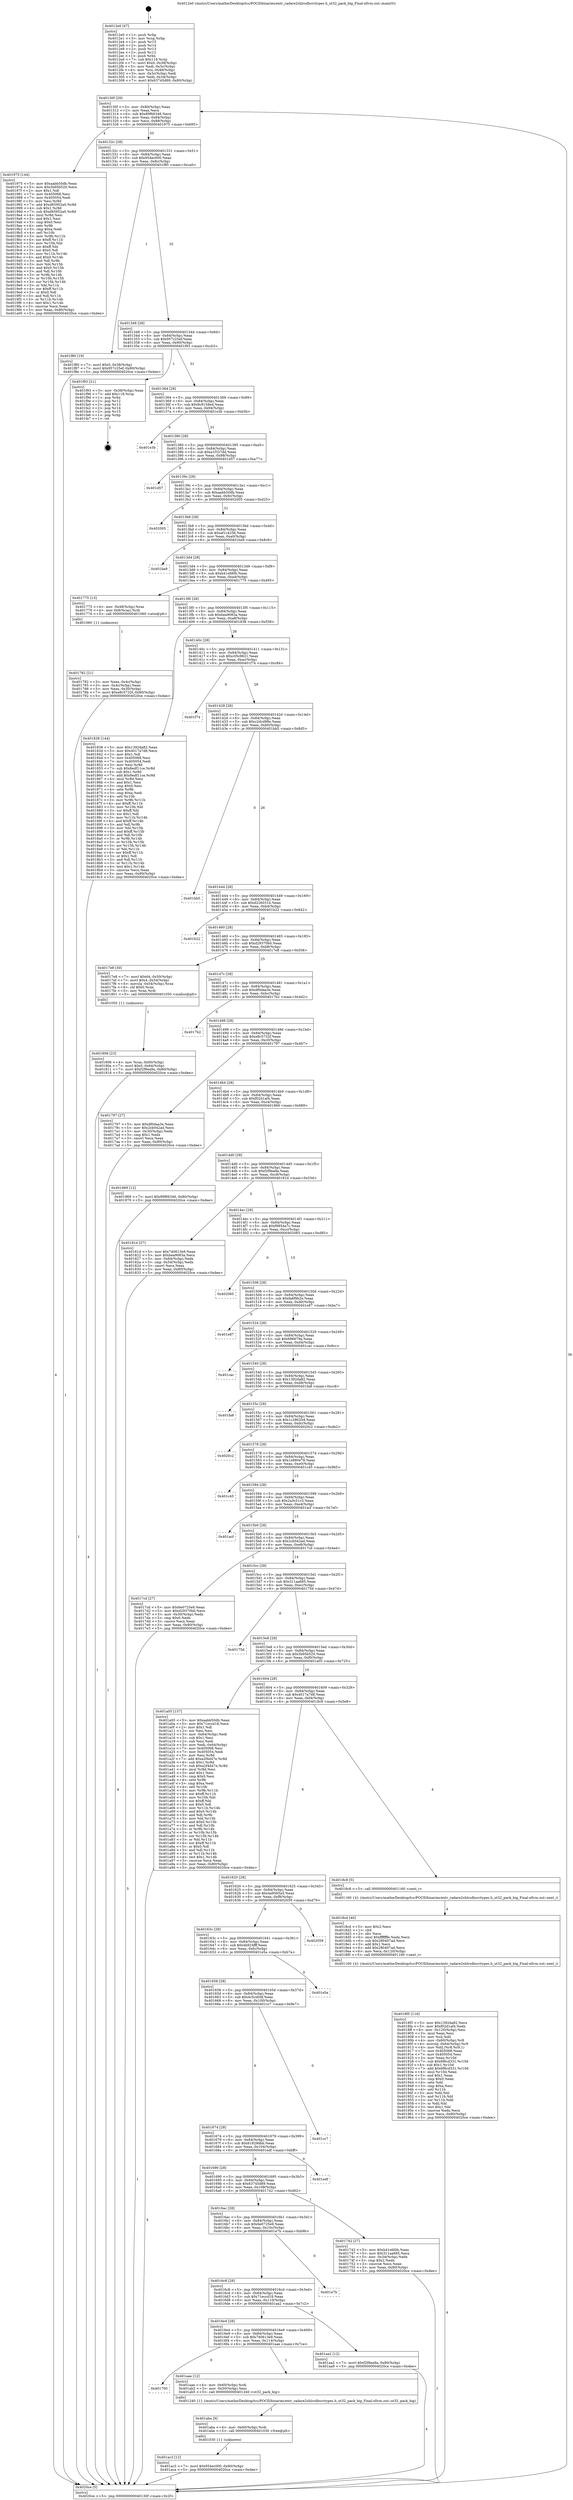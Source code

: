 digraph "0x4012e0" {
  label = "0x4012e0 (/mnt/c/Users/mathe/Desktop/tcc/POCII/binaries/extr_radare2shlrsdbsrctypes.h_ut32_pack_big_Final-ollvm.out::main(0))"
  labelloc = "t"
  node[shape=record]

  Entry [label="",width=0.3,height=0.3,shape=circle,fillcolor=black,style=filled]
  "0x40130f" [label="{
     0x40130f [29]\l
     | [instrs]\l
     &nbsp;&nbsp;0x40130f \<+3\>: mov -0x80(%rbp),%eax\l
     &nbsp;&nbsp;0x401312 \<+2\>: mov %eax,%ecx\l
     &nbsp;&nbsp;0x401314 \<+6\>: sub $0x89f66346,%ecx\l
     &nbsp;&nbsp;0x40131a \<+6\>: mov %eax,-0x84(%rbp)\l
     &nbsp;&nbsp;0x401320 \<+6\>: mov %ecx,-0x88(%rbp)\l
     &nbsp;&nbsp;0x401326 \<+6\>: je 0000000000401975 \<main+0x695\>\l
  }"]
  "0x401975" [label="{
     0x401975 [144]\l
     | [instrs]\l
     &nbsp;&nbsp;0x401975 \<+5\>: mov $0xaabb50db,%eax\l
     &nbsp;&nbsp;0x40197a \<+5\>: mov $0x3b95b520,%ecx\l
     &nbsp;&nbsp;0x40197f \<+2\>: mov $0x1,%dl\l
     &nbsp;&nbsp;0x401981 \<+7\>: mov 0x405068,%esi\l
     &nbsp;&nbsp;0x401988 \<+7\>: mov 0x405054,%edi\l
     &nbsp;&nbsp;0x40198f \<+3\>: mov %esi,%r8d\l
     &nbsp;&nbsp;0x401992 \<+7\>: add $0xd65952a0,%r8d\l
     &nbsp;&nbsp;0x401999 \<+4\>: sub $0x1,%r8d\l
     &nbsp;&nbsp;0x40199d \<+7\>: sub $0xd65952a0,%r8d\l
     &nbsp;&nbsp;0x4019a4 \<+4\>: imul %r8d,%esi\l
     &nbsp;&nbsp;0x4019a8 \<+3\>: and $0x1,%esi\l
     &nbsp;&nbsp;0x4019ab \<+3\>: cmp $0x0,%esi\l
     &nbsp;&nbsp;0x4019ae \<+4\>: sete %r9b\l
     &nbsp;&nbsp;0x4019b2 \<+3\>: cmp $0xa,%edi\l
     &nbsp;&nbsp;0x4019b5 \<+4\>: setl %r10b\l
     &nbsp;&nbsp;0x4019b9 \<+3\>: mov %r9b,%r11b\l
     &nbsp;&nbsp;0x4019bc \<+4\>: xor $0xff,%r11b\l
     &nbsp;&nbsp;0x4019c0 \<+3\>: mov %r10b,%bl\l
     &nbsp;&nbsp;0x4019c3 \<+3\>: xor $0xff,%bl\l
     &nbsp;&nbsp;0x4019c6 \<+3\>: xor $0x0,%dl\l
     &nbsp;&nbsp;0x4019c9 \<+3\>: mov %r11b,%r14b\l
     &nbsp;&nbsp;0x4019cc \<+4\>: and $0x0,%r14b\l
     &nbsp;&nbsp;0x4019d0 \<+3\>: and %dl,%r9b\l
     &nbsp;&nbsp;0x4019d3 \<+3\>: mov %bl,%r15b\l
     &nbsp;&nbsp;0x4019d6 \<+4\>: and $0x0,%r15b\l
     &nbsp;&nbsp;0x4019da \<+3\>: and %dl,%r10b\l
     &nbsp;&nbsp;0x4019dd \<+3\>: or %r9b,%r14b\l
     &nbsp;&nbsp;0x4019e0 \<+3\>: or %r10b,%r15b\l
     &nbsp;&nbsp;0x4019e3 \<+3\>: xor %r15b,%r14b\l
     &nbsp;&nbsp;0x4019e6 \<+3\>: or %bl,%r11b\l
     &nbsp;&nbsp;0x4019e9 \<+4\>: xor $0xff,%r11b\l
     &nbsp;&nbsp;0x4019ed \<+3\>: or $0x0,%dl\l
     &nbsp;&nbsp;0x4019f0 \<+3\>: and %dl,%r11b\l
     &nbsp;&nbsp;0x4019f3 \<+3\>: or %r11b,%r14b\l
     &nbsp;&nbsp;0x4019f6 \<+4\>: test $0x1,%r14b\l
     &nbsp;&nbsp;0x4019fa \<+3\>: cmovne %ecx,%eax\l
     &nbsp;&nbsp;0x4019fd \<+3\>: mov %eax,-0x80(%rbp)\l
     &nbsp;&nbsp;0x401a00 \<+5\>: jmp 00000000004020ce \<main+0xdee\>\l
  }"]
  "0x40132c" [label="{
     0x40132c [28]\l
     | [instrs]\l
     &nbsp;&nbsp;0x40132c \<+5\>: jmp 0000000000401331 \<main+0x51\>\l
     &nbsp;&nbsp;0x401331 \<+6\>: mov -0x84(%rbp),%eax\l
     &nbsp;&nbsp;0x401337 \<+5\>: sub $0x954ec000,%eax\l
     &nbsp;&nbsp;0x40133c \<+6\>: mov %eax,-0x8c(%rbp)\l
     &nbsp;&nbsp;0x401342 \<+6\>: je 0000000000401f80 \<main+0xca0\>\l
  }"]
  Exit [label="",width=0.3,height=0.3,shape=circle,fillcolor=black,style=filled,peripheries=2]
  "0x401f80" [label="{
     0x401f80 [19]\l
     | [instrs]\l
     &nbsp;&nbsp;0x401f80 \<+7\>: movl $0x0,-0x38(%rbp)\l
     &nbsp;&nbsp;0x401f87 \<+7\>: movl $0x957c25ef,-0x80(%rbp)\l
     &nbsp;&nbsp;0x401f8e \<+5\>: jmp 00000000004020ce \<main+0xdee\>\l
  }"]
  "0x401348" [label="{
     0x401348 [28]\l
     | [instrs]\l
     &nbsp;&nbsp;0x401348 \<+5\>: jmp 000000000040134d \<main+0x6d\>\l
     &nbsp;&nbsp;0x40134d \<+6\>: mov -0x84(%rbp),%eax\l
     &nbsp;&nbsp;0x401353 \<+5\>: sub $0x957c25ef,%eax\l
     &nbsp;&nbsp;0x401358 \<+6\>: mov %eax,-0x90(%rbp)\l
     &nbsp;&nbsp;0x40135e \<+6\>: je 0000000000401f93 \<main+0xcb3\>\l
  }"]
  "0x401ac3" [label="{
     0x401ac3 [12]\l
     | [instrs]\l
     &nbsp;&nbsp;0x401ac3 \<+7\>: movl $0x954ec000,-0x80(%rbp)\l
     &nbsp;&nbsp;0x401aca \<+5\>: jmp 00000000004020ce \<main+0xdee\>\l
  }"]
  "0x401f93" [label="{
     0x401f93 [21]\l
     | [instrs]\l
     &nbsp;&nbsp;0x401f93 \<+3\>: mov -0x38(%rbp),%eax\l
     &nbsp;&nbsp;0x401f96 \<+7\>: add $0x118,%rsp\l
     &nbsp;&nbsp;0x401f9d \<+1\>: pop %rbx\l
     &nbsp;&nbsp;0x401f9e \<+2\>: pop %r12\l
     &nbsp;&nbsp;0x401fa0 \<+2\>: pop %r13\l
     &nbsp;&nbsp;0x401fa2 \<+2\>: pop %r14\l
     &nbsp;&nbsp;0x401fa4 \<+2\>: pop %r15\l
     &nbsp;&nbsp;0x401fa6 \<+1\>: pop %rbp\l
     &nbsp;&nbsp;0x401fa7 \<+1\>: ret\l
  }"]
  "0x401364" [label="{
     0x401364 [28]\l
     | [instrs]\l
     &nbsp;&nbsp;0x401364 \<+5\>: jmp 0000000000401369 \<main+0x89\>\l
     &nbsp;&nbsp;0x401369 \<+6\>: mov -0x84(%rbp),%eax\l
     &nbsp;&nbsp;0x40136f \<+5\>: sub $0x9c9158ed,%eax\l
     &nbsp;&nbsp;0x401374 \<+6\>: mov %eax,-0x94(%rbp)\l
     &nbsp;&nbsp;0x40137a \<+6\>: je 0000000000401e3b \<main+0xb5b\>\l
  }"]
  "0x401aba" [label="{
     0x401aba [9]\l
     | [instrs]\l
     &nbsp;&nbsp;0x401aba \<+4\>: mov -0x60(%rbp),%rdi\l
     &nbsp;&nbsp;0x401abe \<+5\>: call 0000000000401030 \<free@plt\>\l
     | [calls]\l
     &nbsp;&nbsp;0x401030 \{1\} (unknown)\l
  }"]
  "0x401e3b" [label="{
     0x401e3b\l
  }", style=dashed]
  "0x401380" [label="{
     0x401380 [28]\l
     | [instrs]\l
     &nbsp;&nbsp;0x401380 \<+5\>: jmp 0000000000401385 \<main+0xa5\>\l
     &nbsp;&nbsp;0x401385 \<+6\>: mov -0x84(%rbp),%eax\l
     &nbsp;&nbsp;0x40138b \<+5\>: sub $0xa1f337dd,%eax\l
     &nbsp;&nbsp;0x401390 \<+6\>: mov %eax,-0x98(%rbp)\l
     &nbsp;&nbsp;0x401396 \<+6\>: je 0000000000401d57 \<main+0xa77\>\l
  }"]
  "0x401700" [label="{
     0x401700\l
  }", style=dashed]
  "0x401d57" [label="{
     0x401d57\l
  }", style=dashed]
  "0x40139c" [label="{
     0x40139c [28]\l
     | [instrs]\l
     &nbsp;&nbsp;0x40139c \<+5\>: jmp 00000000004013a1 \<main+0xc1\>\l
     &nbsp;&nbsp;0x4013a1 \<+6\>: mov -0x84(%rbp),%eax\l
     &nbsp;&nbsp;0x4013a7 \<+5\>: sub $0xaabb50db,%eax\l
     &nbsp;&nbsp;0x4013ac \<+6\>: mov %eax,-0x9c(%rbp)\l
     &nbsp;&nbsp;0x4013b2 \<+6\>: je 0000000000402005 \<main+0xd25\>\l
  }"]
  "0x401aae" [label="{
     0x401aae [12]\l
     | [instrs]\l
     &nbsp;&nbsp;0x401aae \<+4\>: mov -0x60(%rbp),%rdi\l
     &nbsp;&nbsp;0x401ab2 \<+3\>: mov -0x50(%rbp),%esi\l
     &nbsp;&nbsp;0x401ab5 \<+5\>: call 0000000000401240 \<ut32_pack_big\>\l
     | [calls]\l
     &nbsp;&nbsp;0x401240 \{1\} (/mnt/c/Users/mathe/Desktop/tcc/POCII/binaries/extr_radare2shlrsdbsrctypes.h_ut32_pack_big_Final-ollvm.out::ut32_pack_big)\l
  }"]
  "0x402005" [label="{
     0x402005\l
  }", style=dashed]
  "0x4013b8" [label="{
     0x4013b8 [28]\l
     | [instrs]\l
     &nbsp;&nbsp;0x4013b8 \<+5\>: jmp 00000000004013bd \<main+0xdd\>\l
     &nbsp;&nbsp;0x4013bd \<+6\>: mov -0x84(%rbp),%eax\l
     &nbsp;&nbsp;0x4013c3 \<+5\>: sub $0xaf1c4256,%eax\l
     &nbsp;&nbsp;0x4013c8 \<+6\>: mov %eax,-0xa0(%rbp)\l
     &nbsp;&nbsp;0x4013ce \<+6\>: je 0000000000401ba9 \<main+0x8c9\>\l
  }"]
  "0x4016e4" [label="{
     0x4016e4 [28]\l
     | [instrs]\l
     &nbsp;&nbsp;0x4016e4 \<+5\>: jmp 00000000004016e9 \<main+0x409\>\l
     &nbsp;&nbsp;0x4016e9 \<+6\>: mov -0x84(%rbp),%eax\l
     &nbsp;&nbsp;0x4016ef \<+5\>: sub $0x740613e9,%eax\l
     &nbsp;&nbsp;0x4016f4 \<+6\>: mov %eax,-0x114(%rbp)\l
     &nbsp;&nbsp;0x4016fa \<+6\>: je 0000000000401aae \<main+0x7ce\>\l
  }"]
  "0x401ba9" [label="{
     0x401ba9\l
  }", style=dashed]
  "0x4013d4" [label="{
     0x4013d4 [28]\l
     | [instrs]\l
     &nbsp;&nbsp;0x4013d4 \<+5\>: jmp 00000000004013d9 \<main+0xf9\>\l
     &nbsp;&nbsp;0x4013d9 \<+6\>: mov -0x84(%rbp),%eax\l
     &nbsp;&nbsp;0x4013df \<+5\>: sub $0xb41efd0b,%eax\l
     &nbsp;&nbsp;0x4013e4 \<+6\>: mov %eax,-0xa4(%rbp)\l
     &nbsp;&nbsp;0x4013ea \<+6\>: je 0000000000401775 \<main+0x495\>\l
  }"]
  "0x401aa2" [label="{
     0x401aa2 [12]\l
     | [instrs]\l
     &nbsp;&nbsp;0x401aa2 \<+7\>: movl $0xf2f9ea9a,-0x80(%rbp)\l
     &nbsp;&nbsp;0x401aa9 \<+5\>: jmp 00000000004020ce \<main+0xdee\>\l
  }"]
  "0x401775" [label="{
     0x401775 [13]\l
     | [instrs]\l
     &nbsp;&nbsp;0x401775 \<+4\>: mov -0x48(%rbp),%rax\l
     &nbsp;&nbsp;0x401779 \<+4\>: mov 0x8(%rax),%rdi\l
     &nbsp;&nbsp;0x40177d \<+5\>: call 0000000000401060 \<atoi@plt\>\l
     | [calls]\l
     &nbsp;&nbsp;0x401060 \{1\} (unknown)\l
  }"]
  "0x4013f0" [label="{
     0x4013f0 [28]\l
     | [instrs]\l
     &nbsp;&nbsp;0x4013f0 \<+5\>: jmp 00000000004013f5 \<main+0x115\>\l
     &nbsp;&nbsp;0x4013f5 \<+6\>: mov -0x84(%rbp),%eax\l
     &nbsp;&nbsp;0x4013fb \<+5\>: sub $0xbea9083a,%eax\l
     &nbsp;&nbsp;0x401400 \<+6\>: mov %eax,-0xa8(%rbp)\l
     &nbsp;&nbsp;0x401406 \<+6\>: je 0000000000401838 \<main+0x558\>\l
  }"]
  "0x4016c8" [label="{
     0x4016c8 [28]\l
     | [instrs]\l
     &nbsp;&nbsp;0x4016c8 \<+5\>: jmp 00000000004016cd \<main+0x3ed\>\l
     &nbsp;&nbsp;0x4016cd \<+6\>: mov -0x84(%rbp),%eax\l
     &nbsp;&nbsp;0x4016d3 \<+5\>: sub $0x71eccd18,%eax\l
     &nbsp;&nbsp;0x4016d8 \<+6\>: mov %eax,-0x110(%rbp)\l
     &nbsp;&nbsp;0x4016de \<+6\>: je 0000000000401aa2 \<main+0x7c2\>\l
  }"]
  "0x401838" [label="{
     0x401838 [144]\l
     | [instrs]\l
     &nbsp;&nbsp;0x401838 \<+5\>: mov $0x1392da82,%eax\l
     &nbsp;&nbsp;0x40183d \<+5\>: mov $0x4017a7d8,%ecx\l
     &nbsp;&nbsp;0x401842 \<+2\>: mov $0x1,%dl\l
     &nbsp;&nbsp;0x401844 \<+7\>: mov 0x405068,%esi\l
     &nbsp;&nbsp;0x40184b \<+7\>: mov 0x405054,%edi\l
     &nbsp;&nbsp;0x401852 \<+3\>: mov %esi,%r8d\l
     &nbsp;&nbsp;0x401855 \<+7\>: sub $0x8edf11ce,%r8d\l
     &nbsp;&nbsp;0x40185c \<+4\>: sub $0x1,%r8d\l
     &nbsp;&nbsp;0x401860 \<+7\>: add $0x8edf11ce,%r8d\l
     &nbsp;&nbsp;0x401867 \<+4\>: imul %r8d,%esi\l
     &nbsp;&nbsp;0x40186b \<+3\>: and $0x1,%esi\l
     &nbsp;&nbsp;0x40186e \<+3\>: cmp $0x0,%esi\l
     &nbsp;&nbsp;0x401871 \<+4\>: sete %r9b\l
     &nbsp;&nbsp;0x401875 \<+3\>: cmp $0xa,%edi\l
     &nbsp;&nbsp;0x401878 \<+4\>: setl %r10b\l
     &nbsp;&nbsp;0x40187c \<+3\>: mov %r9b,%r11b\l
     &nbsp;&nbsp;0x40187f \<+4\>: xor $0xff,%r11b\l
     &nbsp;&nbsp;0x401883 \<+3\>: mov %r10b,%bl\l
     &nbsp;&nbsp;0x401886 \<+3\>: xor $0xff,%bl\l
     &nbsp;&nbsp;0x401889 \<+3\>: xor $0x1,%dl\l
     &nbsp;&nbsp;0x40188c \<+3\>: mov %r11b,%r14b\l
     &nbsp;&nbsp;0x40188f \<+4\>: and $0xff,%r14b\l
     &nbsp;&nbsp;0x401893 \<+3\>: and %dl,%r9b\l
     &nbsp;&nbsp;0x401896 \<+3\>: mov %bl,%r15b\l
     &nbsp;&nbsp;0x401899 \<+4\>: and $0xff,%r15b\l
     &nbsp;&nbsp;0x40189d \<+3\>: and %dl,%r10b\l
     &nbsp;&nbsp;0x4018a0 \<+3\>: or %r9b,%r14b\l
     &nbsp;&nbsp;0x4018a3 \<+3\>: or %r10b,%r15b\l
     &nbsp;&nbsp;0x4018a6 \<+3\>: xor %r15b,%r14b\l
     &nbsp;&nbsp;0x4018a9 \<+3\>: or %bl,%r11b\l
     &nbsp;&nbsp;0x4018ac \<+4\>: xor $0xff,%r11b\l
     &nbsp;&nbsp;0x4018b0 \<+3\>: or $0x1,%dl\l
     &nbsp;&nbsp;0x4018b3 \<+3\>: and %dl,%r11b\l
     &nbsp;&nbsp;0x4018b6 \<+3\>: or %r11b,%r14b\l
     &nbsp;&nbsp;0x4018b9 \<+4\>: test $0x1,%r14b\l
     &nbsp;&nbsp;0x4018bd \<+3\>: cmovne %ecx,%eax\l
     &nbsp;&nbsp;0x4018c0 \<+3\>: mov %eax,-0x80(%rbp)\l
     &nbsp;&nbsp;0x4018c3 \<+5\>: jmp 00000000004020ce \<main+0xdee\>\l
  }"]
  "0x40140c" [label="{
     0x40140c [28]\l
     | [instrs]\l
     &nbsp;&nbsp;0x40140c \<+5\>: jmp 0000000000401411 \<main+0x131\>\l
     &nbsp;&nbsp;0x401411 \<+6\>: mov -0x84(%rbp),%eax\l
     &nbsp;&nbsp;0x401417 \<+5\>: sub $0xc05c9621,%eax\l
     &nbsp;&nbsp;0x40141c \<+6\>: mov %eax,-0xac(%rbp)\l
     &nbsp;&nbsp;0x401422 \<+6\>: je 0000000000401f74 \<main+0xc94\>\l
  }"]
  "0x401e7b" [label="{
     0x401e7b\l
  }", style=dashed]
  "0x401f74" [label="{
     0x401f74\l
  }", style=dashed]
  "0x401428" [label="{
     0x401428 [28]\l
     | [instrs]\l
     &nbsp;&nbsp;0x401428 \<+5\>: jmp 000000000040142d \<main+0x14d\>\l
     &nbsp;&nbsp;0x40142d \<+6\>: mov -0x84(%rbp),%eax\l
     &nbsp;&nbsp;0x401433 \<+5\>: sub $0xc2dcd88e,%eax\l
     &nbsp;&nbsp;0x401438 \<+6\>: mov %eax,-0xb0(%rbp)\l
     &nbsp;&nbsp;0x40143e \<+6\>: je 0000000000401bb5 \<main+0x8d5\>\l
  }"]
  "0x4018f5" [label="{
     0x4018f5 [116]\l
     | [instrs]\l
     &nbsp;&nbsp;0x4018f5 \<+5\>: mov $0x1392da82,%ecx\l
     &nbsp;&nbsp;0x4018fa \<+5\>: mov $0xf02d1af4,%edx\l
     &nbsp;&nbsp;0x4018ff \<+6\>: mov -0x120(%rbp),%esi\l
     &nbsp;&nbsp;0x401905 \<+3\>: imul %eax,%esi\l
     &nbsp;&nbsp;0x401908 \<+3\>: mov %sil,%dil\l
     &nbsp;&nbsp;0x40190b \<+4\>: mov -0x60(%rbp),%r8\l
     &nbsp;&nbsp;0x40190f \<+4\>: movslq -0x64(%rbp),%r9\l
     &nbsp;&nbsp;0x401913 \<+4\>: mov %dil,(%r8,%r9,1)\l
     &nbsp;&nbsp;0x401917 \<+7\>: mov 0x405068,%eax\l
     &nbsp;&nbsp;0x40191e \<+7\>: mov 0x405054,%esi\l
     &nbsp;&nbsp;0x401925 \<+3\>: mov %eax,%r10d\l
     &nbsp;&nbsp;0x401928 \<+7\>: sub $0x6f6cd331,%r10d\l
     &nbsp;&nbsp;0x40192f \<+4\>: sub $0x1,%r10d\l
     &nbsp;&nbsp;0x401933 \<+7\>: add $0x6f6cd331,%r10d\l
     &nbsp;&nbsp;0x40193a \<+4\>: imul %r10d,%eax\l
     &nbsp;&nbsp;0x40193e \<+3\>: and $0x1,%eax\l
     &nbsp;&nbsp;0x401941 \<+3\>: cmp $0x0,%eax\l
     &nbsp;&nbsp;0x401944 \<+4\>: sete %dil\l
     &nbsp;&nbsp;0x401948 \<+3\>: cmp $0xa,%esi\l
     &nbsp;&nbsp;0x40194b \<+4\>: setl %r11b\l
     &nbsp;&nbsp;0x40194f \<+3\>: mov %dil,%bl\l
     &nbsp;&nbsp;0x401952 \<+3\>: and %r11b,%bl\l
     &nbsp;&nbsp;0x401955 \<+3\>: xor %r11b,%dil\l
     &nbsp;&nbsp;0x401958 \<+3\>: or %dil,%bl\l
     &nbsp;&nbsp;0x40195b \<+3\>: test $0x1,%bl\l
     &nbsp;&nbsp;0x40195e \<+3\>: cmovne %edx,%ecx\l
     &nbsp;&nbsp;0x401961 \<+3\>: mov %ecx,-0x80(%rbp)\l
     &nbsp;&nbsp;0x401964 \<+5\>: jmp 00000000004020ce \<main+0xdee\>\l
  }"]
  "0x401bb5" [label="{
     0x401bb5\l
  }", style=dashed]
  "0x401444" [label="{
     0x401444 [28]\l
     | [instrs]\l
     &nbsp;&nbsp;0x401444 \<+5\>: jmp 0000000000401449 \<main+0x169\>\l
     &nbsp;&nbsp;0x401449 \<+6\>: mov -0x84(%rbp),%eax\l
     &nbsp;&nbsp;0x40144f \<+5\>: sub $0xd226031b,%eax\l
     &nbsp;&nbsp;0x401454 \<+6\>: mov %eax,-0xb4(%rbp)\l
     &nbsp;&nbsp;0x40145a \<+6\>: je 0000000000401b22 \<main+0x842\>\l
  }"]
  "0x4018cd" [label="{
     0x4018cd [40]\l
     | [instrs]\l
     &nbsp;&nbsp;0x4018cd \<+5\>: mov $0x2,%ecx\l
     &nbsp;&nbsp;0x4018d2 \<+1\>: cltd\l
     &nbsp;&nbsp;0x4018d3 \<+2\>: idiv %ecx\l
     &nbsp;&nbsp;0x4018d5 \<+6\>: imul $0xfffffffe,%edx,%ecx\l
     &nbsp;&nbsp;0x4018db \<+6\>: sub $0x280407ad,%ecx\l
     &nbsp;&nbsp;0x4018e1 \<+3\>: add $0x1,%ecx\l
     &nbsp;&nbsp;0x4018e4 \<+6\>: add $0x280407ad,%ecx\l
     &nbsp;&nbsp;0x4018ea \<+6\>: mov %ecx,-0x120(%rbp)\l
     &nbsp;&nbsp;0x4018f0 \<+5\>: call 0000000000401160 \<next_i\>\l
     | [calls]\l
     &nbsp;&nbsp;0x401160 \{4\} (/mnt/c/Users/mathe/Desktop/tcc/POCII/binaries/extr_radare2shlrsdbsrctypes.h_ut32_pack_big_Final-ollvm.out::next_i)\l
  }"]
  "0x401b22" [label="{
     0x401b22\l
  }", style=dashed]
  "0x401460" [label="{
     0x401460 [28]\l
     | [instrs]\l
     &nbsp;&nbsp;0x401460 \<+5\>: jmp 0000000000401465 \<main+0x185\>\l
     &nbsp;&nbsp;0x401465 \<+6\>: mov -0x84(%rbp),%eax\l
     &nbsp;&nbsp;0x40146b \<+5\>: sub $0xd29370b0,%eax\l
     &nbsp;&nbsp;0x401470 \<+6\>: mov %eax,-0xb8(%rbp)\l
     &nbsp;&nbsp;0x401476 \<+6\>: je 00000000004017e8 \<main+0x508\>\l
  }"]
  "0x401806" [label="{
     0x401806 [23]\l
     | [instrs]\l
     &nbsp;&nbsp;0x401806 \<+4\>: mov %rax,-0x60(%rbp)\l
     &nbsp;&nbsp;0x40180a \<+7\>: movl $0x0,-0x64(%rbp)\l
     &nbsp;&nbsp;0x401811 \<+7\>: movl $0xf2f9ea9a,-0x80(%rbp)\l
     &nbsp;&nbsp;0x401818 \<+5\>: jmp 00000000004020ce \<main+0xdee\>\l
  }"]
  "0x4017e8" [label="{
     0x4017e8 [30]\l
     | [instrs]\l
     &nbsp;&nbsp;0x4017e8 \<+7\>: movl $0x64,-0x50(%rbp)\l
     &nbsp;&nbsp;0x4017ef \<+7\>: movl $0x4,-0x54(%rbp)\l
     &nbsp;&nbsp;0x4017f6 \<+4\>: movslq -0x54(%rbp),%rax\l
     &nbsp;&nbsp;0x4017fa \<+4\>: shl $0x0,%rax\l
     &nbsp;&nbsp;0x4017fe \<+3\>: mov %rax,%rdi\l
     &nbsp;&nbsp;0x401801 \<+5\>: call 0000000000401050 \<malloc@plt\>\l
     | [calls]\l
     &nbsp;&nbsp;0x401050 \{1\} (unknown)\l
  }"]
  "0x40147c" [label="{
     0x40147c [28]\l
     | [instrs]\l
     &nbsp;&nbsp;0x40147c \<+5\>: jmp 0000000000401481 \<main+0x1a1\>\l
     &nbsp;&nbsp;0x401481 \<+6\>: mov -0x84(%rbp),%eax\l
     &nbsp;&nbsp;0x401487 \<+5\>: sub $0xdf0daa3e,%eax\l
     &nbsp;&nbsp;0x40148c \<+6\>: mov %eax,-0xbc(%rbp)\l
     &nbsp;&nbsp;0x401492 \<+6\>: je 00000000004017b2 \<main+0x4d2\>\l
  }"]
  "0x401782" [label="{
     0x401782 [21]\l
     | [instrs]\l
     &nbsp;&nbsp;0x401782 \<+3\>: mov %eax,-0x4c(%rbp)\l
     &nbsp;&nbsp;0x401785 \<+3\>: mov -0x4c(%rbp),%eax\l
     &nbsp;&nbsp;0x401788 \<+3\>: mov %eax,-0x30(%rbp)\l
     &nbsp;&nbsp;0x40178b \<+7\>: movl $0xe8c5732f,-0x80(%rbp)\l
     &nbsp;&nbsp;0x401792 \<+5\>: jmp 00000000004020ce \<main+0xdee\>\l
  }"]
  "0x4017b2" [label="{
     0x4017b2\l
  }", style=dashed]
  "0x401498" [label="{
     0x401498 [28]\l
     | [instrs]\l
     &nbsp;&nbsp;0x401498 \<+5\>: jmp 000000000040149d \<main+0x1bd\>\l
     &nbsp;&nbsp;0x40149d \<+6\>: mov -0x84(%rbp),%eax\l
     &nbsp;&nbsp;0x4014a3 \<+5\>: sub $0xe8c5732f,%eax\l
     &nbsp;&nbsp;0x4014a8 \<+6\>: mov %eax,-0xc0(%rbp)\l
     &nbsp;&nbsp;0x4014ae \<+6\>: je 0000000000401797 \<main+0x4b7\>\l
  }"]
  "0x4012e0" [label="{
     0x4012e0 [47]\l
     | [instrs]\l
     &nbsp;&nbsp;0x4012e0 \<+1\>: push %rbp\l
     &nbsp;&nbsp;0x4012e1 \<+3\>: mov %rsp,%rbp\l
     &nbsp;&nbsp;0x4012e4 \<+2\>: push %r15\l
     &nbsp;&nbsp;0x4012e6 \<+2\>: push %r14\l
     &nbsp;&nbsp;0x4012e8 \<+2\>: push %r13\l
     &nbsp;&nbsp;0x4012ea \<+2\>: push %r12\l
     &nbsp;&nbsp;0x4012ec \<+1\>: push %rbx\l
     &nbsp;&nbsp;0x4012ed \<+7\>: sub $0x118,%rsp\l
     &nbsp;&nbsp;0x4012f4 \<+7\>: movl $0x0,-0x38(%rbp)\l
     &nbsp;&nbsp;0x4012fb \<+3\>: mov %edi,-0x3c(%rbp)\l
     &nbsp;&nbsp;0x4012fe \<+4\>: mov %rsi,-0x48(%rbp)\l
     &nbsp;&nbsp;0x401302 \<+3\>: mov -0x3c(%rbp),%edi\l
     &nbsp;&nbsp;0x401305 \<+3\>: mov %edi,-0x34(%rbp)\l
     &nbsp;&nbsp;0x401308 \<+7\>: movl $0x63745d89,-0x80(%rbp)\l
  }"]
  "0x401797" [label="{
     0x401797 [27]\l
     | [instrs]\l
     &nbsp;&nbsp;0x401797 \<+5\>: mov $0xdf0daa3e,%eax\l
     &nbsp;&nbsp;0x40179c \<+5\>: mov $0x2cb042ad,%ecx\l
     &nbsp;&nbsp;0x4017a1 \<+3\>: mov -0x30(%rbp),%edx\l
     &nbsp;&nbsp;0x4017a4 \<+3\>: cmp $0x1,%edx\l
     &nbsp;&nbsp;0x4017a7 \<+3\>: cmovl %ecx,%eax\l
     &nbsp;&nbsp;0x4017aa \<+3\>: mov %eax,-0x80(%rbp)\l
     &nbsp;&nbsp;0x4017ad \<+5\>: jmp 00000000004020ce \<main+0xdee\>\l
  }"]
  "0x4014b4" [label="{
     0x4014b4 [28]\l
     | [instrs]\l
     &nbsp;&nbsp;0x4014b4 \<+5\>: jmp 00000000004014b9 \<main+0x1d9\>\l
     &nbsp;&nbsp;0x4014b9 \<+6\>: mov -0x84(%rbp),%eax\l
     &nbsp;&nbsp;0x4014bf \<+5\>: sub $0xf02d1af4,%eax\l
     &nbsp;&nbsp;0x4014c4 \<+6\>: mov %eax,-0xc4(%rbp)\l
     &nbsp;&nbsp;0x4014ca \<+6\>: je 0000000000401969 \<main+0x689\>\l
  }"]
  "0x4020ce" [label="{
     0x4020ce [5]\l
     | [instrs]\l
     &nbsp;&nbsp;0x4020ce \<+5\>: jmp 000000000040130f \<main+0x2f\>\l
  }"]
  "0x401969" [label="{
     0x401969 [12]\l
     | [instrs]\l
     &nbsp;&nbsp;0x401969 \<+7\>: movl $0x89f66346,-0x80(%rbp)\l
     &nbsp;&nbsp;0x401970 \<+5\>: jmp 00000000004020ce \<main+0xdee\>\l
  }"]
  "0x4014d0" [label="{
     0x4014d0 [28]\l
     | [instrs]\l
     &nbsp;&nbsp;0x4014d0 \<+5\>: jmp 00000000004014d5 \<main+0x1f5\>\l
     &nbsp;&nbsp;0x4014d5 \<+6\>: mov -0x84(%rbp),%eax\l
     &nbsp;&nbsp;0x4014db \<+5\>: sub $0xf2f9ea9a,%eax\l
     &nbsp;&nbsp;0x4014e0 \<+6\>: mov %eax,-0xc8(%rbp)\l
     &nbsp;&nbsp;0x4014e6 \<+6\>: je 000000000040181d \<main+0x53d\>\l
  }"]
  "0x4016ac" [label="{
     0x4016ac [28]\l
     | [instrs]\l
     &nbsp;&nbsp;0x4016ac \<+5\>: jmp 00000000004016b1 \<main+0x3d1\>\l
     &nbsp;&nbsp;0x4016b1 \<+6\>: mov -0x84(%rbp),%eax\l
     &nbsp;&nbsp;0x4016b7 \<+5\>: sub $0x6e0725e9,%eax\l
     &nbsp;&nbsp;0x4016bc \<+6\>: mov %eax,-0x10c(%rbp)\l
     &nbsp;&nbsp;0x4016c2 \<+6\>: je 0000000000401e7b \<main+0xb9b\>\l
  }"]
  "0x40181d" [label="{
     0x40181d [27]\l
     | [instrs]\l
     &nbsp;&nbsp;0x40181d \<+5\>: mov $0x740613e9,%eax\l
     &nbsp;&nbsp;0x401822 \<+5\>: mov $0xbea9083a,%ecx\l
     &nbsp;&nbsp;0x401827 \<+3\>: mov -0x64(%rbp),%edx\l
     &nbsp;&nbsp;0x40182a \<+3\>: cmp -0x54(%rbp),%edx\l
     &nbsp;&nbsp;0x40182d \<+3\>: cmovl %ecx,%eax\l
     &nbsp;&nbsp;0x401830 \<+3\>: mov %eax,-0x80(%rbp)\l
     &nbsp;&nbsp;0x401833 \<+5\>: jmp 00000000004020ce \<main+0xdee\>\l
  }"]
  "0x4014ec" [label="{
     0x4014ec [28]\l
     | [instrs]\l
     &nbsp;&nbsp;0x4014ec \<+5\>: jmp 00000000004014f1 \<main+0x211\>\l
     &nbsp;&nbsp;0x4014f1 \<+6\>: mov -0x84(%rbp),%eax\l
     &nbsp;&nbsp;0x4014f7 \<+5\>: sub $0xf9854a7c,%eax\l
     &nbsp;&nbsp;0x4014fc \<+6\>: mov %eax,-0xcc(%rbp)\l
     &nbsp;&nbsp;0x401502 \<+6\>: je 0000000000402065 \<main+0xd85\>\l
  }"]
  "0x401742" [label="{
     0x401742 [27]\l
     | [instrs]\l
     &nbsp;&nbsp;0x401742 \<+5\>: mov $0xb41efd0b,%eax\l
     &nbsp;&nbsp;0x401747 \<+5\>: mov $0x311aa685,%ecx\l
     &nbsp;&nbsp;0x40174c \<+3\>: mov -0x34(%rbp),%edx\l
     &nbsp;&nbsp;0x40174f \<+3\>: cmp $0x2,%edx\l
     &nbsp;&nbsp;0x401752 \<+3\>: cmovne %ecx,%eax\l
     &nbsp;&nbsp;0x401755 \<+3\>: mov %eax,-0x80(%rbp)\l
     &nbsp;&nbsp;0x401758 \<+5\>: jmp 00000000004020ce \<main+0xdee\>\l
  }"]
  "0x402065" [label="{
     0x402065\l
  }", style=dashed]
  "0x401508" [label="{
     0x401508 [28]\l
     | [instrs]\l
     &nbsp;&nbsp;0x401508 \<+5\>: jmp 000000000040150d \<main+0x22d\>\l
     &nbsp;&nbsp;0x40150d \<+6\>: mov -0x84(%rbp),%eax\l
     &nbsp;&nbsp;0x401513 \<+5\>: sub $0xfa6f9b2e,%eax\l
     &nbsp;&nbsp;0x401518 \<+6\>: mov %eax,-0xd0(%rbp)\l
     &nbsp;&nbsp;0x40151e \<+6\>: je 0000000000401e87 \<main+0xba7\>\l
  }"]
  "0x401690" [label="{
     0x401690 [28]\l
     | [instrs]\l
     &nbsp;&nbsp;0x401690 \<+5\>: jmp 0000000000401695 \<main+0x3b5\>\l
     &nbsp;&nbsp;0x401695 \<+6\>: mov -0x84(%rbp),%eax\l
     &nbsp;&nbsp;0x40169b \<+5\>: sub $0x63745d89,%eax\l
     &nbsp;&nbsp;0x4016a0 \<+6\>: mov %eax,-0x108(%rbp)\l
     &nbsp;&nbsp;0x4016a6 \<+6\>: je 0000000000401742 \<main+0x462\>\l
  }"]
  "0x401e87" [label="{
     0x401e87\l
  }", style=dashed]
  "0x401524" [label="{
     0x401524 [28]\l
     | [instrs]\l
     &nbsp;&nbsp;0x401524 \<+5\>: jmp 0000000000401529 \<main+0x249\>\l
     &nbsp;&nbsp;0x401529 \<+6\>: mov -0x84(%rbp),%eax\l
     &nbsp;&nbsp;0x40152f \<+5\>: sub $0x696679a,%eax\l
     &nbsp;&nbsp;0x401534 \<+6\>: mov %eax,-0xd4(%rbp)\l
     &nbsp;&nbsp;0x40153a \<+6\>: je 0000000000401cac \<main+0x9cc\>\l
  }"]
  "0x401edf" [label="{
     0x401edf\l
  }", style=dashed]
  "0x401cac" [label="{
     0x401cac\l
  }", style=dashed]
  "0x401540" [label="{
     0x401540 [28]\l
     | [instrs]\l
     &nbsp;&nbsp;0x401540 \<+5\>: jmp 0000000000401545 \<main+0x265\>\l
     &nbsp;&nbsp;0x401545 \<+6\>: mov -0x84(%rbp),%eax\l
     &nbsp;&nbsp;0x40154b \<+5\>: sub $0x1392da82,%eax\l
     &nbsp;&nbsp;0x401550 \<+6\>: mov %eax,-0xd8(%rbp)\l
     &nbsp;&nbsp;0x401556 \<+6\>: je 0000000000401fa8 \<main+0xcc8\>\l
  }"]
  "0x401674" [label="{
     0x401674 [28]\l
     | [instrs]\l
     &nbsp;&nbsp;0x401674 \<+5\>: jmp 0000000000401679 \<main+0x399\>\l
     &nbsp;&nbsp;0x401679 \<+6\>: mov -0x84(%rbp),%eax\l
     &nbsp;&nbsp;0x40167f \<+5\>: sub $0x61829dbb,%eax\l
     &nbsp;&nbsp;0x401684 \<+6\>: mov %eax,-0x104(%rbp)\l
     &nbsp;&nbsp;0x40168a \<+6\>: je 0000000000401edf \<main+0xbff\>\l
  }"]
  "0x401fa8" [label="{
     0x401fa8\l
  }", style=dashed]
  "0x40155c" [label="{
     0x40155c [28]\l
     | [instrs]\l
     &nbsp;&nbsp;0x40155c \<+5\>: jmp 0000000000401561 \<main+0x281\>\l
     &nbsp;&nbsp;0x401561 \<+6\>: mov -0x84(%rbp),%eax\l
     &nbsp;&nbsp;0x401567 \<+5\>: sub $0x1c286204,%eax\l
     &nbsp;&nbsp;0x40156c \<+6\>: mov %eax,-0xdc(%rbp)\l
     &nbsp;&nbsp;0x401572 \<+6\>: je 00000000004020c2 \<main+0xde2\>\l
  }"]
  "0x401cc7" [label="{
     0x401cc7\l
  }", style=dashed]
  "0x4020c2" [label="{
     0x4020c2\l
  }", style=dashed]
  "0x401578" [label="{
     0x401578 [28]\l
     | [instrs]\l
     &nbsp;&nbsp;0x401578 \<+5\>: jmp 000000000040157d \<main+0x29d\>\l
     &nbsp;&nbsp;0x40157d \<+6\>: mov -0x84(%rbp),%eax\l
     &nbsp;&nbsp;0x401583 \<+5\>: sub $0x1e880e78,%eax\l
     &nbsp;&nbsp;0x401588 \<+6\>: mov %eax,-0xe0(%rbp)\l
     &nbsp;&nbsp;0x40158e \<+6\>: je 0000000000401c45 \<main+0x965\>\l
  }"]
  "0x401658" [label="{
     0x401658 [28]\l
     | [instrs]\l
     &nbsp;&nbsp;0x401658 \<+5\>: jmp 000000000040165d \<main+0x37d\>\l
     &nbsp;&nbsp;0x40165d \<+6\>: mov -0x84(%rbp),%eax\l
     &nbsp;&nbsp;0x401663 \<+5\>: sub $0x4c5cd0df,%eax\l
     &nbsp;&nbsp;0x401668 \<+6\>: mov %eax,-0x100(%rbp)\l
     &nbsp;&nbsp;0x40166e \<+6\>: je 0000000000401cc7 \<main+0x9e7\>\l
  }"]
  "0x401c45" [label="{
     0x401c45\l
  }", style=dashed]
  "0x401594" [label="{
     0x401594 [28]\l
     | [instrs]\l
     &nbsp;&nbsp;0x401594 \<+5\>: jmp 0000000000401599 \<main+0x2b9\>\l
     &nbsp;&nbsp;0x401599 \<+6\>: mov -0x84(%rbp),%eax\l
     &nbsp;&nbsp;0x40159f \<+5\>: sub $0x2a3c51c3,%eax\l
     &nbsp;&nbsp;0x4015a4 \<+6\>: mov %eax,-0xe4(%rbp)\l
     &nbsp;&nbsp;0x4015aa \<+6\>: je 0000000000401acf \<main+0x7ef\>\l
  }"]
  "0x401e5a" [label="{
     0x401e5a\l
  }", style=dashed]
  "0x401acf" [label="{
     0x401acf\l
  }", style=dashed]
  "0x4015b0" [label="{
     0x4015b0 [28]\l
     | [instrs]\l
     &nbsp;&nbsp;0x4015b0 \<+5\>: jmp 00000000004015b5 \<main+0x2d5\>\l
     &nbsp;&nbsp;0x4015b5 \<+6\>: mov -0x84(%rbp),%eax\l
     &nbsp;&nbsp;0x4015bb \<+5\>: sub $0x2cb042ad,%eax\l
     &nbsp;&nbsp;0x4015c0 \<+6\>: mov %eax,-0xe8(%rbp)\l
     &nbsp;&nbsp;0x4015c6 \<+6\>: je 00000000004017cd \<main+0x4ed\>\l
  }"]
  "0x40163c" [label="{
     0x40163c [28]\l
     | [instrs]\l
     &nbsp;&nbsp;0x40163c \<+5\>: jmp 0000000000401641 \<main+0x361\>\l
     &nbsp;&nbsp;0x401641 \<+6\>: mov -0x84(%rbp),%eax\l
     &nbsp;&nbsp;0x401647 \<+5\>: sub $0x4b924fff,%eax\l
     &nbsp;&nbsp;0x40164c \<+6\>: mov %eax,-0xfc(%rbp)\l
     &nbsp;&nbsp;0x401652 \<+6\>: je 0000000000401e5a \<main+0xb7a\>\l
  }"]
  "0x4017cd" [label="{
     0x4017cd [27]\l
     | [instrs]\l
     &nbsp;&nbsp;0x4017cd \<+5\>: mov $0x6e0725e9,%eax\l
     &nbsp;&nbsp;0x4017d2 \<+5\>: mov $0xd29370b0,%ecx\l
     &nbsp;&nbsp;0x4017d7 \<+3\>: mov -0x30(%rbp),%edx\l
     &nbsp;&nbsp;0x4017da \<+3\>: cmp $0x0,%edx\l
     &nbsp;&nbsp;0x4017dd \<+3\>: cmove %ecx,%eax\l
     &nbsp;&nbsp;0x4017e0 \<+3\>: mov %eax,-0x80(%rbp)\l
     &nbsp;&nbsp;0x4017e3 \<+5\>: jmp 00000000004020ce \<main+0xdee\>\l
  }"]
  "0x4015cc" [label="{
     0x4015cc [28]\l
     | [instrs]\l
     &nbsp;&nbsp;0x4015cc \<+5\>: jmp 00000000004015d1 \<main+0x2f1\>\l
     &nbsp;&nbsp;0x4015d1 \<+6\>: mov -0x84(%rbp),%eax\l
     &nbsp;&nbsp;0x4015d7 \<+5\>: sub $0x311aa685,%eax\l
     &nbsp;&nbsp;0x4015dc \<+6\>: mov %eax,-0xec(%rbp)\l
     &nbsp;&nbsp;0x4015e2 \<+6\>: je 000000000040175d \<main+0x47d\>\l
  }"]
  "0x402059" [label="{
     0x402059\l
  }", style=dashed]
  "0x40175d" [label="{
     0x40175d\l
  }", style=dashed]
  "0x4015e8" [label="{
     0x4015e8 [28]\l
     | [instrs]\l
     &nbsp;&nbsp;0x4015e8 \<+5\>: jmp 00000000004015ed \<main+0x30d\>\l
     &nbsp;&nbsp;0x4015ed \<+6\>: mov -0x84(%rbp),%eax\l
     &nbsp;&nbsp;0x4015f3 \<+5\>: sub $0x3b95b520,%eax\l
     &nbsp;&nbsp;0x4015f8 \<+6\>: mov %eax,-0xf0(%rbp)\l
     &nbsp;&nbsp;0x4015fe \<+6\>: je 0000000000401a05 \<main+0x725\>\l
  }"]
  "0x401620" [label="{
     0x401620 [28]\l
     | [instrs]\l
     &nbsp;&nbsp;0x401620 \<+5\>: jmp 0000000000401625 \<main+0x345\>\l
     &nbsp;&nbsp;0x401625 \<+6\>: mov -0x84(%rbp),%eax\l
     &nbsp;&nbsp;0x40162b \<+5\>: sub $0x4a9565a5,%eax\l
     &nbsp;&nbsp;0x401630 \<+6\>: mov %eax,-0xf8(%rbp)\l
     &nbsp;&nbsp;0x401636 \<+6\>: je 0000000000402059 \<main+0xd79\>\l
  }"]
  "0x401a05" [label="{
     0x401a05 [157]\l
     | [instrs]\l
     &nbsp;&nbsp;0x401a05 \<+5\>: mov $0xaabb50db,%eax\l
     &nbsp;&nbsp;0x401a0a \<+5\>: mov $0x71eccd18,%ecx\l
     &nbsp;&nbsp;0x401a0f \<+2\>: mov $0x1,%dl\l
     &nbsp;&nbsp;0x401a11 \<+2\>: xor %esi,%esi\l
     &nbsp;&nbsp;0x401a13 \<+3\>: mov -0x64(%rbp),%edi\l
     &nbsp;&nbsp;0x401a16 \<+3\>: sub $0x1,%esi\l
     &nbsp;&nbsp;0x401a19 \<+2\>: sub %esi,%edi\l
     &nbsp;&nbsp;0x401a1b \<+3\>: mov %edi,-0x64(%rbp)\l
     &nbsp;&nbsp;0x401a1e \<+7\>: mov 0x405068,%esi\l
     &nbsp;&nbsp;0x401a25 \<+7\>: mov 0x405054,%edi\l
     &nbsp;&nbsp;0x401a2c \<+3\>: mov %esi,%r8d\l
     &nbsp;&nbsp;0x401a2f \<+7\>: add $0xa2f4d47e,%r8d\l
     &nbsp;&nbsp;0x401a36 \<+4\>: sub $0x1,%r8d\l
     &nbsp;&nbsp;0x401a3a \<+7\>: sub $0xa2f4d47e,%r8d\l
     &nbsp;&nbsp;0x401a41 \<+4\>: imul %r8d,%esi\l
     &nbsp;&nbsp;0x401a45 \<+3\>: and $0x1,%esi\l
     &nbsp;&nbsp;0x401a48 \<+3\>: cmp $0x0,%esi\l
     &nbsp;&nbsp;0x401a4b \<+4\>: sete %r9b\l
     &nbsp;&nbsp;0x401a4f \<+3\>: cmp $0xa,%edi\l
     &nbsp;&nbsp;0x401a52 \<+4\>: setl %r10b\l
     &nbsp;&nbsp;0x401a56 \<+3\>: mov %r9b,%r11b\l
     &nbsp;&nbsp;0x401a59 \<+4\>: xor $0xff,%r11b\l
     &nbsp;&nbsp;0x401a5d \<+3\>: mov %r10b,%bl\l
     &nbsp;&nbsp;0x401a60 \<+3\>: xor $0xff,%bl\l
     &nbsp;&nbsp;0x401a63 \<+3\>: xor $0x0,%dl\l
     &nbsp;&nbsp;0x401a66 \<+3\>: mov %r11b,%r14b\l
     &nbsp;&nbsp;0x401a69 \<+4\>: and $0x0,%r14b\l
     &nbsp;&nbsp;0x401a6d \<+3\>: and %dl,%r9b\l
     &nbsp;&nbsp;0x401a70 \<+3\>: mov %bl,%r15b\l
     &nbsp;&nbsp;0x401a73 \<+4\>: and $0x0,%r15b\l
     &nbsp;&nbsp;0x401a77 \<+3\>: and %dl,%r10b\l
     &nbsp;&nbsp;0x401a7a \<+3\>: or %r9b,%r14b\l
     &nbsp;&nbsp;0x401a7d \<+3\>: or %r10b,%r15b\l
     &nbsp;&nbsp;0x401a80 \<+3\>: xor %r15b,%r14b\l
     &nbsp;&nbsp;0x401a83 \<+3\>: or %bl,%r11b\l
     &nbsp;&nbsp;0x401a86 \<+4\>: xor $0xff,%r11b\l
     &nbsp;&nbsp;0x401a8a \<+3\>: or $0x0,%dl\l
     &nbsp;&nbsp;0x401a8d \<+3\>: and %dl,%r11b\l
     &nbsp;&nbsp;0x401a90 \<+3\>: or %r11b,%r14b\l
     &nbsp;&nbsp;0x401a93 \<+4\>: test $0x1,%r14b\l
     &nbsp;&nbsp;0x401a97 \<+3\>: cmovne %ecx,%eax\l
     &nbsp;&nbsp;0x401a9a \<+3\>: mov %eax,-0x80(%rbp)\l
     &nbsp;&nbsp;0x401a9d \<+5\>: jmp 00000000004020ce \<main+0xdee\>\l
  }"]
  "0x401604" [label="{
     0x401604 [28]\l
     | [instrs]\l
     &nbsp;&nbsp;0x401604 \<+5\>: jmp 0000000000401609 \<main+0x329\>\l
     &nbsp;&nbsp;0x401609 \<+6\>: mov -0x84(%rbp),%eax\l
     &nbsp;&nbsp;0x40160f \<+5\>: sub $0x4017a7d8,%eax\l
     &nbsp;&nbsp;0x401614 \<+6\>: mov %eax,-0xf4(%rbp)\l
     &nbsp;&nbsp;0x40161a \<+6\>: je 00000000004018c8 \<main+0x5e8\>\l
  }"]
  "0x4018c8" [label="{
     0x4018c8 [5]\l
     | [instrs]\l
     &nbsp;&nbsp;0x4018c8 \<+5\>: call 0000000000401160 \<next_i\>\l
     | [calls]\l
     &nbsp;&nbsp;0x401160 \{4\} (/mnt/c/Users/mathe/Desktop/tcc/POCII/binaries/extr_radare2shlrsdbsrctypes.h_ut32_pack_big_Final-ollvm.out::next_i)\l
  }"]
  Entry -> "0x4012e0" [label=" 1"]
  "0x40130f" -> "0x401975" [label=" 4"]
  "0x40130f" -> "0x40132c" [label=" 33"]
  "0x401f93" -> Exit [label=" 1"]
  "0x40132c" -> "0x401f80" [label=" 1"]
  "0x40132c" -> "0x401348" [label=" 32"]
  "0x401f80" -> "0x4020ce" [label=" 1"]
  "0x401348" -> "0x401f93" [label=" 1"]
  "0x401348" -> "0x401364" [label=" 31"]
  "0x401ac3" -> "0x4020ce" [label=" 1"]
  "0x401364" -> "0x401e3b" [label=" 0"]
  "0x401364" -> "0x401380" [label=" 31"]
  "0x401aba" -> "0x401ac3" [label=" 1"]
  "0x401380" -> "0x401d57" [label=" 0"]
  "0x401380" -> "0x40139c" [label=" 31"]
  "0x401aae" -> "0x401aba" [label=" 1"]
  "0x40139c" -> "0x402005" [label=" 0"]
  "0x40139c" -> "0x4013b8" [label=" 31"]
  "0x4016e4" -> "0x401700" [label=" 0"]
  "0x4013b8" -> "0x401ba9" [label=" 0"]
  "0x4013b8" -> "0x4013d4" [label=" 31"]
  "0x4016e4" -> "0x401aae" [label=" 1"]
  "0x4013d4" -> "0x401775" [label=" 1"]
  "0x4013d4" -> "0x4013f0" [label=" 30"]
  "0x401aa2" -> "0x4020ce" [label=" 4"]
  "0x4013f0" -> "0x401838" [label=" 4"]
  "0x4013f0" -> "0x40140c" [label=" 26"]
  "0x4016c8" -> "0x401aa2" [label=" 4"]
  "0x40140c" -> "0x401f74" [label=" 0"]
  "0x40140c" -> "0x401428" [label=" 26"]
  "0x4016c8" -> "0x4016e4" [label=" 1"]
  "0x401428" -> "0x401bb5" [label=" 0"]
  "0x401428" -> "0x401444" [label=" 26"]
  "0x4016ac" -> "0x401e7b" [label=" 0"]
  "0x401444" -> "0x401b22" [label=" 0"]
  "0x401444" -> "0x401460" [label=" 26"]
  "0x4016ac" -> "0x4016c8" [label=" 5"]
  "0x401460" -> "0x4017e8" [label=" 1"]
  "0x401460" -> "0x40147c" [label=" 25"]
  "0x401a05" -> "0x4020ce" [label=" 4"]
  "0x40147c" -> "0x4017b2" [label=" 0"]
  "0x40147c" -> "0x401498" [label=" 25"]
  "0x401975" -> "0x4020ce" [label=" 4"]
  "0x401498" -> "0x401797" [label=" 1"]
  "0x401498" -> "0x4014b4" [label=" 24"]
  "0x401969" -> "0x4020ce" [label=" 4"]
  "0x4014b4" -> "0x401969" [label=" 4"]
  "0x4014b4" -> "0x4014d0" [label=" 20"]
  "0x4018f5" -> "0x4020ce" [label=" 4"]
  "0x4014d0" -> "0x40181d" [label=" 5"]
  "0x4014d0" -> "0x4014ec" [label=" 15"]
  "0x4018cd" -> "0x4018f5" [label=" 4"]
  "0x4014ec" -> "0x402065" [label=" 0"]
  "0x4014ec" -> "0x401508" [label=" 15"]
  "0x4018c8" -> "0x4018cd" [label=" 4"]
  "0x401508" -> "0x401e87" [label=" 0"]
  "0x401508" -> "0x401524" [label=" 15"]
  "0x40181d" -> "0x4020ce" [label=" 5"]
  "0x401524" -> "0x401cac" [label=" 0"]
  "0x401524" -> "0x401540" [label=" 15"]
  "0x401806" -> "0x4020ce" [label=" 1"]
  "0x401540" -> "0x401fa8" [label=" 0"]
  "0x401540" -> "0x40155c" [label=" 15"]
  "0x4017cd" -> "0x4020ce" [label=" 1"]
  "0x40155c" -> "0x4020c2" [label=" 0"]
  "0x40155c" -> "0x401578" [label=" 15"]
  "0x401797" -> "0x4020ce" [label=" 1"]
  "0x401578" -> "0x401c45" [label=" 0"]
  "0x401578" -> "0x401594" [label=" 15"]
  "0x401775" -> "0x401782" [label=" 1"]
  "0x401594" -> "0x401acf" [label=" 0"]
  "0x401594" -> "0x4015b0" [label=" 15"]
  "0x4020ce" -> "0x40130f" [label=" 36"]
  "0x4015b0" -> "0x4017cd" [label=" 1"]
  "0x4015b0" -> "0x4015cc" [label=" 14"]
  "0x401742" -> "0x4020ce" [label=" 1"]
  "0x4015cc" -> "0x40175d" [label=" 0"]
  "0x4015cc" -> "0x4015e8" [label=" 14"]
  "0x401690" -> "0x4016ac" [label=" 5"]
  "0x4015e8" -> "0x401a05" [label=" 4"]
  "0x4015e8" -> "0x401604" [label=" 10"]
  "0x401838" -> "0x4020ce" [label=" 4"]
  "0x401604" -> "0x4018c8" [label=" 4"]
  "0x401604" -> "0x401620" [label=" 6"]
  "0x401690" -> "0x401742" [label=" 1"]
  "0x401620" -> "0x402059" [label=" 0"]
  "0x401620" -> "0x40163c" [label=" 6"]
  "0x4012e0" -> "0x40130f" [label=" 1"]
  "0x40163c" -> "0x401e5a" [label=" 0"]
  "0x40163c" -> "0x401658" [label=" 6"]
  "0x401782" -> "0x4020ce" [label=" 1"]
  "0x401658" -> "0x401cc7" [label=" 0"]
  "0x401658" -> "0x401674" [label=" 6"]
  "0x4017e8" -> "0x401806" [label=" 1"]
  "0x401674" -> "0x401edf" [label=" 0"]
  "0x401674" -> "0x401690" [label=" 6"]
}
